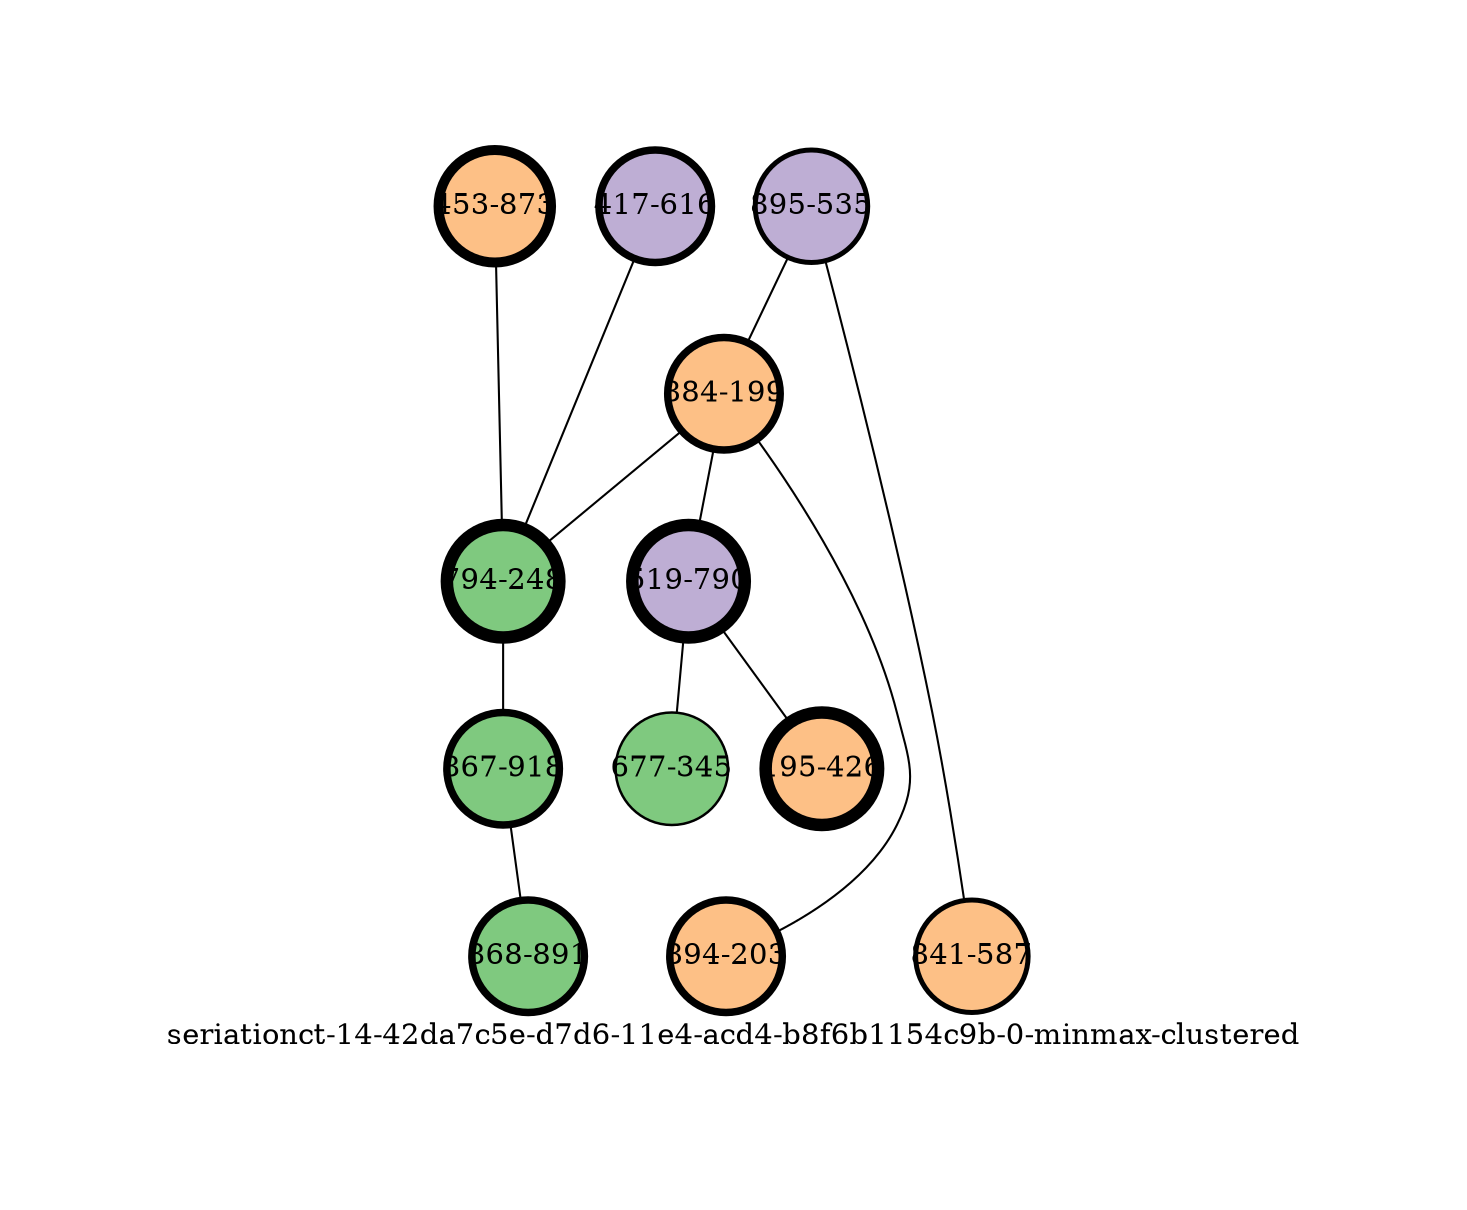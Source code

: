 strict graph "seriationct-14-42da7c5e-d7d6-11e4-acd4-b8f6b1154c9b-0-minmax-clustered" {
labelloc=b;
ratio=auto;
pad="1.0";
label="seriationct-14-42da7c5e-d7d6-11e4-acd4-b8f6b1154c9b-0-minmax-clustered";
node [width="0.75", style=filled, fixedsize=true, height="0.75", shape=circle, label=""];
0 [xCoordinate="535.0", appears_in_slice=2, yCoordinate="895.0", colorscheme=accent5, short_label="895-535", label="895-535", cluster_id=1, fillcolor=2, size="499.173275549", id=0, penwidth="2.4"];
1 [xCoordinate="873.0", appears_in_slice=4, yCoordinate="453.0", colorscheme=accent5, short_label="453-873", label="453-873", cluster_id=2, fillcolor=3, size="494.516820426", id=1, penwidth="4.8"];
2 [xCoordinate="199.0", appears_in_slice=3, yCoordinate="884.0", colorscheme=accent5, short_label="884-199", label="884-199", cluster_id=2, fillcolor=3, size="501.588329277", id=2, penwidth="3.6"];
3 [xCoordinate="616.0", appears_in_slice=3, yCoordinate="417.0", colorscheme=accent5, short_label="417-616", label="417-616", cluster_id=1, fillcolor=2, size="501.588329277", id=3, penwidth="3.6"];
4 [xCoordinate="248.0", appears_in_slice=5, yCoordinate="794.0", colorscheme=accent5, short_label="794-248", label="794-248", cluster_id=0, fillcolor=1, size="499.629916867", id=4, penwidth="6.0"];
5 [xCoordinate="790.0", appears_in_slice=5, yCoordinate="519.0", colorscheme=accent5, short_label="519-790", label="519-790", cluster_id=1, fillcolor=2, size="499.629916867", id=5, penwidth="6.0"];
6 [xCoordinate="587.0", appears_in_slice=2, yCoordinate="841.0", colorscheme=accent5, short_label="841-587", label="841-587", cluster_id=2, fillcolor=3, size="499.173275549", id=6, penwidth="2.4"];
7 [xCoordinate="345.0", appears_in_slice=1, yCoordinate="677.0", colorscheme=accent5, short_label="677-345", label="677-345", cluster_id=0, fillcolor=1, size="500.305231491", id=7, penwidth="1.2"];
8 [xCoordinate="203.0", appears_in_slice=3, yCoordinate="894.0", colorscheme=accent5, short_label="894-203", label="894-203", cluster_id=2, fillcolor=3, size="501.588329277", id=8, penwidth="3.6"];
9 [xCoordinate="918.0", appears_in_slice=3, yCoordinate="867.0", colorscheme=accent5, short_label="867-918", label="867-918", cluster_id=0, fillcolor=1, size="501.588329277", id=9, penwidth="3.6"];
10 [xCoordinate="891.0", appears_in_slice=3, yCoordinate="868.0", colorscheme=accent5, short_label="868-891", label="868-891", cluster_id=0, fillcolor=1, size="501.588329277", id=10, penwidth="3.6"];
11 [xCoordinate="426.0", appears_in_slice=5, yCoordinate="195.0", colorscheme=accent5, short_label="195-426", label="195-426", cluster_id=2, fillcolor=3, size="499.629916867", id=11, penwidth="6.0"];
0 -- 2  [inverseweight="1.96654422906", weight="0.508506234043"];
0 -- 6  [inverseweight="20.0002499624", weight="0.0499993751017"];
1 -- 4  [inverseweight="2.5217266326", weight="0.396553689473"];
2 -- 8  [inverseweight="1.59098474783", weight="0.62854153779"];
2 -- 4  [inverseweight="4.93523612357", weight="0.202624550267"];
2 -- 5  [inverseweight="3.06750209467", weight="0.325998147397"];
3 -- 4  [inverseweight="2.34314053333", weight="0.426777645547"];
4 -- 9  [inverseweight="3.61953983375", weight="0.276278213787"];
5 -- 11  [inverseweight="6.85919095907", weight="0.145789788616"];
5 -- 7  [inverseweight="1.49535663909", weight="0.668736790848"];
9 -- 10  [inverseweight="2.2931267327", weight="0.436085797501"];
}
